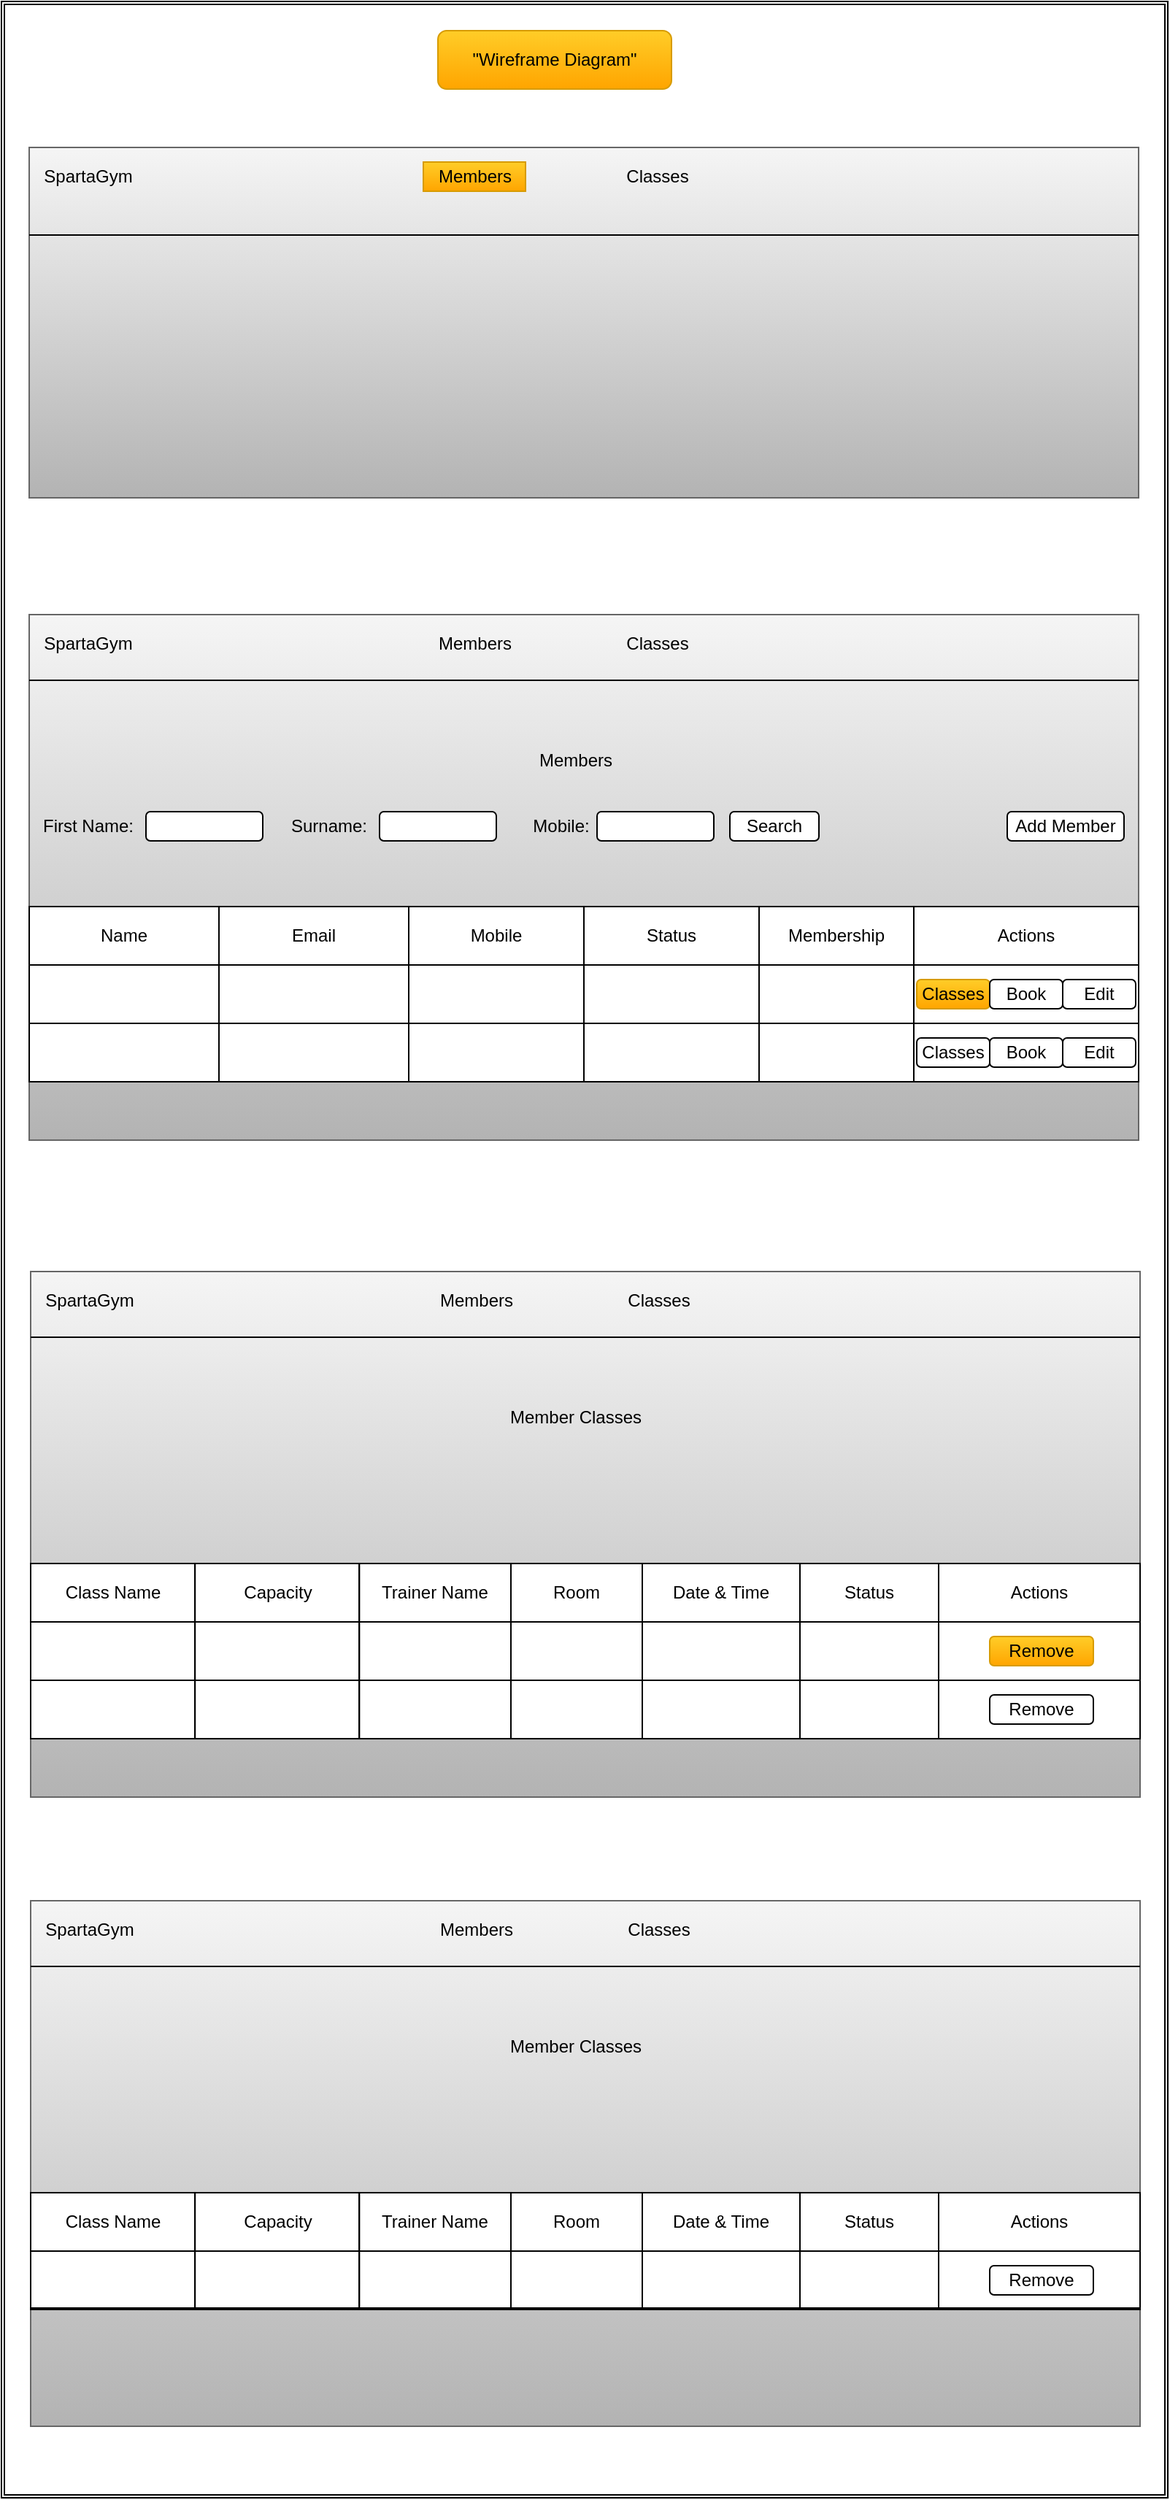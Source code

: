 <mxfile version="13.2.1" type="device"><diagram id="7oHJVeAqyQg-8L4t1i48" name="Page-1"><mxGraphModel dx="1426" dy="665" grid="1" gridSize="10" guides="1" tooltips="1" connect="1" arrows="1" fold="1" page="1" pageScale="1" pageWidth="827" pageHeight="1169" math="0" shadow="0"><root><mxCell id="0"/><mxCell id="1" parent="0"/><mxCell id="vi2hHFsgJfcftt_9Mz3Z-406" value="" style="shape=ext;double=1;rounded=0;whiteSpace=wrap;html=1;" parent="1" vertex="1"><mxGeometry x="21" y="20" width="799" height="1710" as="geometry"/></mxCell><mxCell id="vi2hHFsgJfcftt_9Mz3Z-1" value="" style="rounded=0;whiteSpace=wrap;html=1;gradientColor=#b3b3b3;fillColor=#f5f5f5;strokeColor=#666666;" parent="1" vertex="1"><mxGeometry x="40" y="120" width="760" height="240" as="geometry"/></mxCell><mxCell id="vi2hHFsgJfcftt_9Mz3Z-2" value="&quot;Wireframe Diagram&quot;" style="rounded=1;whiteSpace=wrap;html=1;gradientColor=#ffa500;fillColor=#ffcd28;strokeColor=#d79b00;" parent="1" vertex="1"><mxGeometry x="320" y="40" width="160" height="40" as="geometry"/></mxCell><mxCell id="vi2hHFsgJfcftt_9Mz3Z-3" value="" style="endArrow=none;html=1;entryX=1;entryY=0.25;entryDx=0;entryDy=0;exitX=0;exitY=0.25;exitDx=0;exitDy=0;" parent="1" source="vi2hHFsgJfcftt_9Mz3Z-1" target="vi2hHFsgJfcftt_9Mz3Z-1" edge="1"><mxGeometry width="50" height="50" relative="1" as="geometry"><mxPoint x="40" y="160" as="sourcePoint"/><mxPoint x="420" y="190" as="targetPoint"/><Array as="points"/></mxGeometry></mxCell><mxCell id="vi2hHFsgJfcftt_9Mz3Z-4" value="SpartaGym" style="text;html=1;align=center;verticalAlign=middle;resizable=0;points=[];autosize=1;" parent="1" vertex="1"><mxGeometry x="40" y="130" width="80" height="20" as="geometry"/></mxCell><mxCell id="vi2hHFsgJfcftt_9Mz3Z-7" value="Classes" style="text;html=1;align=center;verticalAlign=middle;resizable=0;points=[];autosize=1;" parent="1" vertex="1"><mxGeometry x="440" y="130" width="60" height="20" as="geometry"/></mxCell><mxCell id="vi2hHFsgJfcftt_9Mz3Z-8" value="Members" style="text;html=1;align=center;verticalAlign=middle;resizable=0;points=[];autosize=1;gradientColor=#ffa500;fillColor=#ffcd28;strokeColor=#d79b00;" parent="1" vertex="1"><mxGeometry x="310" y="130" width="70" height="20" as="geometry"/></mxCell><mxCell id="vi2hHFsgJfcftt_9Mz3Z-23" value="" style="rounded=0;whiteSpace=wrap;html=1;gradientColor=#b3b3b3;fillColor=#f5f5f5;strokeColor=#666666;" parent="1" vertex="1"><mxGeometry x="40" y="440" width="760" height="360" as="geometry"/></mxCell><mxCell id="vi2hHFsgJfcftt_9Mz3Z-24" value="" style="endArrow=none;html=1;entryX=1;entryY=0.25;entryDx=0;entryDy=0;exitX=0;exitY=0.25;exitDx=0;exitDy=0;" parent="1" edge="1"><mxGeometry width="50" height="50" relative="1" as="geometry"><mxPoint x="40" y="485" as="sourcePoint"/><mxPoint x="800" y="485" as="targetPoint"/><Array as="points"/></mxGeometry></mxCell><mxCell id="vi2hHFsgJfcftt_9Mz3Z-25" value="SpartaGym" style="text;html=1;align=center;verticalAlign=middle;resizable=0;points=[];autosize=1;" parent="1" vertex="1"><mxGeometry x="40" y="450" width="80" height="20" as="geometry"/></mxCell><mxCell id="vi2hHFsgJfcftt_9Mz3Z-26" value="Classes" style="text;html=1;align=center;verticalAlign=middle;resizable=0;points=[];autosize=1;" parent="1" vertex="1"><mxGeometry x="440" y="450" width="60" height="20" as="geometry"/></mxCell><mxCell id="vi2hHFsgJfcftt_9Mz3Z-27" value="Members" style="text;html=1;align=center;verticalAlign=middle;resizable=0;points=[];autosize=1;" parent="1" vertex="1"><mxGeometry x="310" y="450" width="70" height="20" as="geometry"/></mxCell><mxCell id="vi2hHFsgJfcftt_9Mz3Z-28" value="Members" style="text;html=1;align=center;verticalAlign=middle;resizable=0;points=[];autosize=1;" parent="1" vertex="1"><mxGeometry x="379" y="530" width="70" height="20" as="geometry"/></mxCell><mxCell id="vi2hHFsgJfcftt_9Mz3Z-29" value="First Name:" style="text;html=1;align=center;verticalAlign=middle;resizable=0;points=[];autosize=1;" parent="1" vertex="1"><mxGeometry x="40" y="575" width="80" height="20" as="geometry"/></mxCell><mxCell id="vi2hHFsgJfcftt_9Mz3Z-30" value="Surname:" style="text;html=1;align=center;verticalAlign=middle;resizable=0;points=[];autosize=1;" parent="1" vertex="1"><mxGeometry x="210" y="575" width="70" height="20" as="geometry"/></mxCell><mxCell id="vi2hHFsgJfcftt_9Mz3Z-31" value="Mobile:" style="text;html=1;align=center;verticalAlign=middle;resizable=0;points=[];autosize=1;" parent="1" vertex="1"><mxGeometry x="379" y="575" width="50" height="20" as="geometry"/></mxCell><mxCell id="vi2hHFsgJfcftt_9Mz3Z-32" value="" style="rounded=1;whiteSpace=wrap;html=1;" parent="1" vertex="1"><mxGeometry x="120" y="575" width="80" height="20" as="geometry"/></mxCell><mxCell id="vi2hHFsgJfcftt_9Mz3Z-34" value="" style="rounded=1;whiteSpace=wrap;html=1;" parent="1" vertex="1"><mxGeometry x="280" y="575" width="80" height="20" as="geometry"/></mxCell><mxCell id="vi2hHFsgJfcftt_9Mz3Z-36" value="" style="rounded=1;whiteSpace=wrap;html=1;" parent="1" vertex="1"><mxGeometry x="429" y="575" width="80" height="20" as="geometry"/></mxCell><mxCell id="vi2hHFsgJfcftt_9Mz3Z-42" value="Add Member" style="rounded=1;whiteSpace=wrap;html=1;" parent="1" vertex="1"><mxGeometry x="710" y="575" width="80" height="20" as="geometry"/></mxCell><mxCell id="vi2hHFsgJfcftt_9Mz3Z-43" value="Search" style="rounded=1;whiteSpace=wrap;html=1;" parent="1" vertex="1"><mxGeometry x="520" y="575" width="61" height="20" as="geometry"/></mxCell><mxCell id="vi2hHFsgJfcftt_9Mz3Z-46" value="" style="html=1;whiteSpace=wrap;container=1;collapsible=0;childLayout=tableLayout;" parent="1" vertex="1"><mxGeometry x="40" y="640" width="380" height="120" as="geometry"/></mxCell><mxCell id="vi2hHFsgJfcftt_9Mz3Z-47" value="" style="html=1;whiteSpace=wrap;collapsible=0;dropTarget=0;pointerEvents=0;fillColor=none;strokeColor=none;points=[[0,0.5],[1,0.5]];portConstraint=eastwest;" parent="vi2hHFsgJfcftt_9Mz3Z-46" vertex="1"><mxGeometry width="380" height="40" as="geometry"/></mxCell><mxCell id="vi2hHFsgJfcftt_9Mz3Z-48" value="Name" style="shape=partialRectangle;html=1;whiteSpace=wrap;connectable=0;fillColor=none;" parent="vi2hHFsgJfcftt_9Mz3Z-47" vertex="1"><mxGeometry width="130" height="40" as="geometry"/></mxCell><mxCell id="vi2hHFsgJfcftt_9Mz3Z-49" value="Email" style="shape=partialRectangle;html=1;whiteSpace=wrap;connectable=0;fillColor=none;" parent="vi2hHFsgJfcftt_9Mz3Z-47" vertex="1"><mxGeometry x="130" width="130" height="40" as="geometry"/></mxCell><mxCell id="vi2hHFsgJfcftt_9Mz3Z-50" value="Mobile" style="shape=partialRectangle;html=1;whiteSpace=wrap;connectable=0;fillColor=none;" parent="vi2hHFsgJfcftt_9Mz3Z-47" vertex="1"><mxGeometry x="260" width="120" height="40" as="geometry"/></mxCell><mxCell id="vi2hHFsgJfcftt_9Mz3Z-51" value="" style="html=1;whiteSpace=wrap;collapsible=0;dropTarget=0;pointerEvents=0;fillColor=none;strokeColor=none;points=[[0,0.5],[1,0.5]];portConstraint=eastwest;" parent="vi2hHFsgJfcftt_9Mz3Z-46" vertex="1"><mxGeometry y="40" width="380" height="40" as="geometry"/></mxCell><mxCell id="vi2hHFsgJfcftt_9Mz3Z-52" value="" style="shape=partialRectangle;html=1;whiteSpace=wrap;connectable=0;fillColor=none;" parent="vi2hHFsgJfcftt_9Mz3Z-51" vertex="1"><mxGeometry width="130" height="40" as="geometry"/></mxCell><mxCell id="vi2hHFsgJfcftt_9Mz3Z-53" value="" style="shape=partialRectangle;html=1;whiteSpace=wrap;connectable=0;fillColor=none;" parent="vi2hHFsgJfcftt_9Mz3Z-51" vertex="1"><mxGeometry x="130" width="130" height="40" as="geometry"/></mxCell><mxCell id="vi2hHFsgJfcftt_9Mz3Z-54" value="" style="shape=partialRectangle;html=1;whiteSpace=wrap;connectable=0;fillColor=none;" parent="vi2hHFsgJfcftt_9Mz3Z-51" vertex="1"><mxGeometry x="260" width="120" height="40" as="geometry"/></mxCell><mxCell id="vi2hHFsgJfcftt_9Mz3Z-55" value="" style="html=1;whiteSpace=wrap;collapsible=0;dropTarget=0;pointerEvents=0;fillColor=none;strokeColor=none;points=[[0,0.5],[1,0.5]];portConstraint=eastwest;" parent="vi2hHFsgJfcftt_9Mz3Z-46" vertex="1"><mxGeometry y="80" width="380" height="40" as="geometry"/></mxCell><mxCell id="vi2hHFsgJfcftt_9Mz3Z-56" value="" style="shape=partialRectangle;html=1;whiteSpace=wrap;connectable=0;fillColor=none;" parent="vi2hHFsgJfcftt_9Mz3Z-55" vertex="1"><mxGeometry width="130" height="40" as="geometry"/></mxCell><mxCell id="vi2hHFsgJfcftt_9Mz3Z-57" value="" style="shape=partialRectangle;html=1;whiteSpace=wrap;connectable=0;fillColor=none;" parent="vi2hHFsgJfcftt_9Mz3Z-55" vertex="1"><mxGeometry x="130" width="130" height="40" as="geometry"/></mxCell><mxCell id="vi2hHFsgJfcftt_9Mz3Z-58" value="" style="shape=partialRectangle;html=1;whiteSpace=wrap;connectable=0;fillColor=none;" parent="vi2hHFsgJfcftt_9Mz3Z-55" vertex="1"><mxGeometry x="260" width="120" height="40" as="geometry"/></mxCell><mxCell id="vi2hHFsgJfcftt_9Mz3Z-59" value="" style="html=1;whiteSpace=wrap;container=1;collapsible=0;childLayout=tableLayout;" parent="1" vertex="1"><mxGeometry x="420" y="640" width="380" height="120" as="geometry"/></mxCell><mxCell id="vi2hHFsgJfcftt_9Mz3Z-60" value="" style="html=1;whiteSpace=wrap;collapsible=0;dropTarget=0;pointerEvents=0;fillColor=none;strokeColor=none;points=[[0,0.5],[1,0.5]];portConstraint=eastwest;" parent="vi2hHFsgJfcftt_9Mz3Z-59" vertex="1"><mxGeometry width="380" height="40" as="geometry"/></mxCell><mxCell id="vi2hHFsgJfcftt_9Mz3Z-61" value="Status" style="shape=partialRectangle;html=1;whiteSpace=wrap;connectable=0;fillColor=none;" parent="vi2hHFsgJfcftt_9Mz3Z-60" vertex="1"><mxGeometry width="120" height="40" as="geometry"/></mxCell><mxCell id="vi2hHFsgJfcftt_9Mz3Z-62" value="Membership" style="shape=partialRectangle;html=1;whiteSpace=wrap;connectable=0;fillColor=none;" parent="vi2hHFsgJfcftt_9Mz3Z-60" vertex="1"><mxGeometry x="120" width="106" height="40" as="geometry"/></mxCell><mxCell id="vi2hHFsgJfcftt_9Mz3Z-63" value="Actions" style="shape=partialRectangle;html=1;whiteSpace=wrap;connectable=0;fillColor=none;" parent="vi2hHFsgJfcftt_9Mz3Z-60" vertex="1"><mxGeometry x="226" width="154" height="40" as="geometry"/></mxCell><mxCell id="vi2hHFsgJfcftt_9Mz3Z-64" value="" style="html=1;whiteSpace=wrap;collapsible=0;dropTarget=0;pointerEvents=0;fillColor=none;strokeColor=none;points=[[0,0.5],[1,0.5]];portConstraint=eastwest;" parent="vi2hHFsgJfcftt_9Mz3Z-59" vertex="1"><mxGeometry y="40" width="380" height="40" as="geometry"/></mxCell><mxCell id="vi2hHFsgJfcftt_9Mz3Z-65" value="" style="shape=partialRectangle;html=1;whiteSpace=wrap;connectable=0;fillColor=none;" parent="vi2hHFsgJfcftt_9Mz3Z-64" vertex="1"><mxGeometry width="120" height="40" as="geometry"/></mxCell><mxCell id="vi2hHFsgJfcftt_9Mz3Z-66" value="" style="shape=partialRectangle;html=1;whiteSpace=wrap;connectable=0;fillColor=none;" parent="vi2hHFsgJfcftt_9Mz3Z-64" vertex="1"><mxGeometry x="120" width="106" height="40" as="geometry"/></mxCell><mxCell id="vi2hHFsgJfcftt_9Mz3Z-67" value="" style="shape=partialRectangle;html=1;whiteSpace=wrap;connectable=0;fillColor=none;" parent="vi2hHFsgJfcftt_9Mz3Z-64" vertex="1"><mxGeometry x="226" width="154" height="40" as="geometry"/></mxCell><mxCell id="vi2hHFsgJfcftt_9Mz3Z-68" value="" style="html=1;whiteSpace=wrap;collapsible=0;dropTarget=0;pointerEvents=0;fillColor=none;strokeColor=none;points=[[0,0.5],[1,0.5]];portConstraint=eastwest;" parent="vi2hHFsgJfcftt_9Mz3Z-59" vertex="1"><mxGeometry y="80" width="380" height="40" as="geometry"/></mxCell><mxCell id="vi2hHFsgJfcftt_9Mz3Z-69" value="" style="shape=partialRectangle;html=1;whiteSpace=wrap;connectable=0;fillColor=none;" parent="vi2hHFsgJfcftt_9Mz3Z-68" vertex="1"><mxGeometry width="120" height="40" as="geometry"/></mxCell><mxCell id="vi2hHFsgJfcftt_9Mz3Z-70" value="" style="shape=partialRectangle;html=1;whiteSpace=wrap;connectable=0;fillColor=none;" parent="vi2hHFsgJfcftt_9Mz3Z-68" vertex="1"><mxGeometry x="120" width="106" height="40" as="geometry"/></mxCell><mxCell id="vi2hHFsgJfcftt_9Mz3Z-71" value="" style="shape=partialRectangle;html=1;whiteSpace=wrap;connectable=0;fillColor=none;" parent="vi2hHFsgJfcftt_9Mz3Z-68" vertex="1"><mxGeometry x="226" width="154" height="40" as="geometry"/></mxCell><mxCell id="vi2hHFsgJfcftt_9Mz3Z-89" value="Classes" style="rounded=1;whiteSpace=wrap;html=1;gradientColor=#ffa500;fillColor=#ffcd28;strokeColor=#d79b00;" parent="1" vertex="1"><mxGeometry x="648" y="690" width="50" height="20" as="geometry"/></mxCell><mxCell id="vi2hHFsgJfcftt_9Mz3Z-90" value="Book" style="rounded=1;whiteSpace=wrap;html=1;" parent="1" vertex="1"><mxGeometry x="698" y="690" width="50" height="20" as="geometry"/></mxCell><mxCell id="vi2hHFsgJfcftt_9Mz3Z-91" value="Edit" style="rounded=1;whiteSpace=wrap;html=1;" parent="1" vertex="1"><mxGeometry x="748" y="690" width="50" height="20" as="geometry"/></mxCell><mxCell id="vi2hHFsgJfcftt_9Mz3Z-92" value="Classes" style="rounded=1;whiteSpace=wrap;html=1;" parent="1" vertex="1"><mxGeometry x="648" y="730" width="50" height="20" as="geometry"/></mxCell><mxCell id="vi2hHFsgJfcftt_9Mz3Z-93" value="Book" style="rounded=1;whiteSpace=wrap;html=1;" parent="1" vertex="1"><mxGeometry x="698" y="730" width="50" height="20" as="geometry"/></mxCell><mxCell id="vi2hHFsgJfcftt_9Mz3Z-94" value="Edit" style="rounded=1;whiteSpace=wrap;html=1;" parent="1" vertex="1"><mxGeometry x="748" y="730" width="50" height="20" as="geometry"/></mxCell><mxCell id="vi2hHFsgJfcftt_9Mz3Z-233" value="" style="rounded=0;whiteSpace=wrap;html=1;gradientColor=#b3b3b3;fillColor=#f5f5f5;strokeColor=#666666;" parent="1" vertex="1"><mxGeometry x="41" y="890" width="760" height="360" as="geometry"/></mxCell><mxCell id="vi2hHFsgJfcftt_9Mz3Z-234" value="" style="endArrow=none;html=1;entryX=1;entryY=0.25;entryDx=0;entryDy=0;exitX=0;exitY=0.25;exitDx=0;exitDy=0;" parent="1" edge="1"><mxGeometry width="50" height="50" relative="1" as="geometry"><mxPoint x="41" y="935" as="sourcePoint"/><mxPoint x="801" y="935" as="targetPoint"/><Array as="points"/></mxGeometry></mxCell><mxCell id="vi2hHFsgJfcftt_9Mz3Z-235" value="SpartaGym" style="text;html=1;align=center;verticalAlign=middle;resizable=0;points=[];autosize=1;" parent="1" vertex="1"><mxGeometry x="41" y="900" width="80" height="20" as="geometry"/></mxCell><mxCell id="vi2hHFsgJfcftt_9Mz3Z-236" value="Classes" style="text;html=1;align=center;verticalAlign=middle;resizable=0;points=[];autosize=1;" parent="1" vertex="1"><mxGeometry x="441" y="900" width="60" height="20" as="geometry"/></mxCell><mxCell id="vi2hHFsgJfcftt_9Mz3Z-237" value="Members" style="text;html=1;align=center;verticalAlign=middle;resizable=0;points=[];autosize=1;" parent="1" vertex="1"><mxGeometry x="311" y="900" width="70" height="20" as="geometry"/></mxCell><mxCell id="vi2hHFsgJfcftt_9Mz3Z-247" value="" style="html=1;whiteSpace=wrap;container=1;collapsible=0;childLayout=tableLayout;" parent="1" vertex="1"><mxGeometry x="41" y="1090" width="419" height="120" as="geometry"/></mxCell><mxCell id="vi2hHFsgJfcftt_9Mz3Z-260" value="" style="html=1;whiteSpace=wrap;container=1;collapsible=0;childLayout=tableLayout;" parent="1" vertex="1"><mxGeometry x="460" y="1090" width="341" height="120" as="geometry"/></mxCell><mxCell id="vi2hHFsgJfcftt_9Mz3Z-261" value="" style="html=1;whiteSpace=wrap;collapsible=0;dropTarget=0;pointerEvents=0;fillColor=none;strokeColor=none;points=[[0,0.5],[1,0.5]];portConstraint=eastwest;" parent="vi2hHFsgJfcftt_9Mz3Z-260" vertex="1"><mxGeometry width="341" height="40" as="geometry"/></mxCell><mxCell id="vi2hHFsgJfcftt_9Mz3Z-262" value="Date &amp;amp; Time" style="shape=partialRectangle;html=1;whiteSpace=wrap;connectable=0;fillColor=none;" parent="vi2hHFsgJfcftt_9Mz3Z-261" vertex="1"><mxGeometry width="108" height="40" as="geometry"/></mxCell><mxCell id="vi2hHFsgJfcftt_9Mz3Z-263" value="Status" style="shape=partialRectangle;html=1;whiteSpace=wrap;connectable=0;fillColor=none;" parent="vi2hHFsgJfcftt_9Mz3Z-261" vertex="1"><mxGeometry x="108" width="95" height="40" as="geometry"/></mxCell><mxCell id="vi2hHFsgJfcftt_9Mz3Z-264" value="Actions" style="shape=partialRectangle;html=1;whiteSpace=wrap;connectable=0;fillColor=none;" parent="vi2hHFsgJfcftt_9Mz3Z-261" vertex="1"><mxGeometry x="203" width="138" height="40" as="geometry"/></mxCell><mxCell id="vi2hHFsgJfcftt_9Mz3Z-265" value="" style="html=1;whiteSpace=wrap;collapsible=0;dropTarget=0;pointerEvents=0;fillColor=none;strokeColor=none;points=[[0,0.5],[1,0.5]];portConstraint=eastwest;" parent="vi2hHFsgJfcftt_9Mz3Z-260" vertex="1"><mxGeometry y="40" width="341" height="40" as="geometry"/></mxCell><mxCell id="vi2hHFsgJfcftt_9Mz3Z-266" value="" style="shape=partialRectangle;html=1;whiteSpace=wrap;connectable=0;fillColor=none;" parent="vi2hHFsgJfcftt_9Mz3Z-265" vertex="1"><mxGeometry width="108" height="40" as="geometry"/></mxCell><mxCell id="vi2hHFsgJfcftt_9Mz3Z-267" value="" style="shape=partialRectangle;html=1;whiteSpace=wrap;connectable=0;fillColor=none;" parent="vi2hHFsgJfcftt_9Mz3Z-265" vertex="1"><mxGeometry x="108" width="95" height="40" as="geometry"/></mxCell><mxCell id="vi2hHFsgJfcftt_9Mz3Z-268" value="" style="shape=partialRectangle;html=1;whiteSpace=wrap;connectable=0;fillColor=none;" parent="vi2hHFsgJfcftt_9Mz3Z-265" vertex="1"><mxGeometry x="203" width="138" height="40" as="geometry"/></mxCell><mxCell id="vi2hHFsgJfcftt_9Mz3Z-269" value="" style="html=1;whiteSpace=wrap;collapsible=0;dropTarget=0;pointerEvents=0;fillColor=none;strokeColor=none;points=[[0,0.5],[1,0.5]];portConstraint=eastwest;" parent="vi2hHFsgJfcftt_9Mz3Z-260" vertex="1"><mxGeometry y="80" width="341" height="40" as="geometry"/></mxCell><mxCell id="vi2hHFsgJfcftt_9Mz3Z-270" value="" style="shape=partialRectangle;html=1;whiteSpace=wrap;connectable=0;fillColor=none;" parent="vi2hHFsgJfcftt_9Mz3Z-269" vertex="1"><mxGeometry width="108" height="40" as="geometry"/></mxCell><mxCell id="vi2hHFsgJfcftt_9Mz3Z-271" value="" style="shape=partialRectangle;html=1;whiteSpace=wrap;connectable=0;fillColor=none;" parent="vi2hHFsgJfcftt_9Mz3Z-269" vertex="1"><mxGeometry x="108" width="95" height="40" as="geometry"/></mxCell><mxCell id="vi2hHFsgJfcftt_9Mz3Z-272" value="" style="shape=partialRectangle;html=1;whiteSpace=wrap;connectable=0;fillColor=none;" parent="vi2hHFsgJfcftt_9Mz3Z-269" vertex="1"><mxGeometry x="203" width="138" height="40" as="geometry"/></mxCell><mxCell id="vi2hHFsgJfcftt_9Mz3Z-274" value="Remove" style="rounded=1;whiteSpace=wrap;html=1;gradientColor=#ffa500;fillColor=#ffcd28;strokeColor=#d79b00;" parent="1" vertex="1"><mxGeometry x="698" y="1140" width="71" height="20" as="geometry"/></mxCell><mxCell id="vi2hHFsgJfcftt_9Mz3Z-280" value="Member Classes" style="text;html=1;align=center;verticalAlign=middle;resizable=0;points=[];autosize=1;" parent="1" vertex="1"><mxGeometry x="359" y="980" width="110" height="20" as="geometry"/></mxCell><mxCell id="vi2hHFsgJfcftt_9Mz3Z-312" value="" style="group" parent="1" vertex="1" connectable="0"><mxGeometry x="41" y="1090" width="329" height="120" as="geometry"/></mxCell><mxCell id="vi2hHFsgJfcftt_9Mz3Z-249" value="Class Name" style="shape=partialRectangle;html=1;whiteSpace=wrap;connectable=0;fillColor=none;" parent="vi2hHFsgJfcftt_9Mz3Z-312" vertex="1"><mxGeometry width="112.553" height="40" as="geometry"/></mxCell><mxCell id="vi2hHFsgJfcftt_9Mz3Z-250" value="Capacity" style="shape=partialRectangle;html=1;whiteSpace=wrap;connectable=0;fillColor=none;" parent="vi2hHFsgJfcftt_9Mz3Z-312" vertex="1"><mxGeometry x="112.553" width="112.553" height="40" as="geometry"/></mxCell><mxCell id="vi2hHFsgJfcftt_9Mz3Z-251" value="Trainer Name" style="shape=partialRectangle;html=1;whiteSpace=wrap;connectable=0;fillColor=none;" parent="vi2hHFsgJfcftt_9Mz3Z-312" vertex="1"><mxGeometry x="225.105" width="103.895" height="40" as="geometry"/></mxCell><mxCell id="vi2hHFsgJfcftt_9Mz3Z-253" value="" style="shape=partialRectangle;html=1;whiteSpace=wrap;connectable=0;fillColor=none;" parent="vi2hHFsgJfcftt_9Mz3Z-312" vertex="1"><mxGeometry y="40" width="112.553" height="40" as="geometry"/></mxCell><mxCell id="vi2hHFsgJfcftt_9Mz3Z-254" value="" style="shape=partialRectangle;html=1;whiteSpace=wrap;connectable=0;fillColor=none;" parent="vi2hHFsgJfcftt_9Mz3Z-312" vertex="1"><mxGeometry x="112.553" y="40" width="112.553" height="40" as="geometry"/></mxCell><mxCell id="vi2hHFsgJfcftt_9Mz3Z-255" value="" style="shape=partialRectangle;html=1;whiteSpace=wrap;connectable=0;fillColor=none;" parent="vi2hHFsgJfcftt_9Mz3Z-312" vertex="1"><mxGeometry x="225.105" y="40" width="103.895" height="40" as="geometry"/></mxCell><mxCell id="vi2hHFsgJfcftt_9Mz3Z-257" value="" style="shape=partialRectangle;html=1;whiteSpace=wrap;connectable=0;fillColor=none;" parent="vi2hHFsgJfcftt_9Mz3Z-312" vertex="1"><mxGeometry y="80" width="112.553" height="40" as="geometry"/></mxCell><mxCell id="vi2hHFsgJfcftt_9Mz3Z-258" value="" style="shape=partialRectangle;html=1;whiteSpace=wrap;connectable=0;fillColor=none;" parent="vi2hHFsgJfcftt_9Mz3Z-312" vertex="1"><mxGeometry x="112.553" y="80" width="112.553" height="40" as="geometry"/></mxCell><mxCell id="vi2hHFsgJfcftt_9Mz3Z-259" value="" style="shape=partialRectangle;html=1;whiteSpace=wrap;connectable=0;fillColor=none;" parent="vi2hHFsgJfcftt_9Mz3Z-312" vertex="1"><mxGeometry x="225.105" y="80" width="103.895" height="40" as="geometry"/></mxCell><mxCell id="vi2hHFsgJfcftt_9Mz3Z-314" value="" style="group" parent="1" vertex="1" connectable="0"><mxGeometry x="370" y="1090" width="90" height="120" as="geometry"/></mxCell><mxCell id="vi2hHFsgJfcftt_9Mz3Z-309" value="Room" style="shape=partialRectangle;html=1;whiteSpace=wrap;connectable=0;fillColor=none;" parent="vi2hHFsgJfcftt_9Mz3Z-314" vertex="1"><mxGeometry width="90" height="40" as="geometry"/></mxCell><mxCell id="vi2hHFsgJfcftt_9Mz3Z-310" value="" style="shape=partialRectangle;html=1;whiteSpace=wrap;connectable=0;fillColor=none;" parent="vi2hHFsgJfcftt_9Mz3Z-314" vertex="1"><mxGeometry y="40" width="90" height="40" as="geometry"/></mxCell><mxCell id="vi2hHFsgJfcftt_9Mz3Z-311" value="" style="shape=partialRectangle;html=1;whiteSpace=wrap;connectable=0;fillColor=none;" parent="vi2hHFsgJfcftt_9Mz3Z-314" vertex="1"><mxGeometry y="80" width="90" height="40" as="geometry"/></mxCell><mxCell id="vi2hHFsgJfcftt_9Mz3Z-315" value="Remove" style="rounded=1;whiteSpace=wrap;html=1;" parent="1" vertex="1"><mxGeometry x="698" y="1180" width="71" height="20" as="geometry"/></mxCell><mxCell id="vi2hHFsgJfcftt_9Mz3Z-370" value="" style="rounded=0;whiteSpace=wrap;html=1;gradientColor=#b3b3b3;fillColor=#f5f5f5;strokeColor=#666666;" parent="1" vertex="1"><mxGeometry x="41" y="1321" width="760" height="360" as="geometry"/></mxCell><mxCell id="vi2hHFsgJfcftt_9Mz3Z-371" value="" style="endArrow=none;html=1;entryX=1;entryY=0.25;entryDx=0;entryDy=0;exitX=0;exitY=0.25;exitDx=0;exitDy=0;" parent="1" edge="1"><mxGeometry width="50" height="50" relative="1" as="geometry"><mxPoint x="41" y="1366" as="sourcePoint"/><mxPoint x="801" y="1366" as="targetPoint"/><Array as="points"/></mxGeometry></mxCell><mxCell id="vi2hHFsgJfcftt_9Mz3Z-372" value="SpartaGym" style="text;html=1;align=center;verticalAlign=middle;resizable=0;points=[];autosize=1;" parent="1" vertex="1"><mxGeometry x="41" y="1331" width="80" height="20" as="geometry"/></mxCell><mxCell id="vi2hHFsgJfcftt_9Mz3Z-373" value="Classes" style="text;html=1;align=center;verticalAlign=middle;resizable=0;points=[];autosize=1;" parent="1" vertex="1"><mxGeometry x="441" y="1331" width="60" height="20" as="geometry"/></mxCell><mxCell id="vi2hHFsgJfcftt_9Mz3Z-374" value="Members" style="text;html=1;align=center;verticalAlign=middle;resizable=0;points=[];autosize=1;" parent="1" vertex="1"><mxGeometry x="311" y="1331" width="70" height="20" as="geometry"/></mxCell><mxCell id="vi2hHFsgJfcftt_9Mz3Z-375" value="" style="html=1;whiteSpace=wrap;container=1;collapsible=0;childLayout=tableLayout;" parent="1" vertex="1"><mxGeometry x="41" y="1521" width="419" height="79" as="geometry"/></mxCell><mxCell id="vi2hHFsgJfcftt_9Mz3Z-376" value="" style="html=1;whiteSpace=wrap;container=1;collapsible=0;childLayout=tableLayout;" parent="1" vertex="1"><mxGeometry x="460" y="1521" width="341" height="79" as="geometry"/></mxCell><mxCell id="vi2hHFsgJfcftt_9Mz3Z-390" value="Member Classes" style="text;html=1;align=center;verticalAlign=middle;resizable=0;points=[];autosize=1;" parent="1" vertex="1"><mxGeometry x="359" y="1411" width="110" height="20" as="geometry"/></mxCell><mxCell id="vi2hHFsgJfcftt_9Mz3Z-405" value="Remove" style="rounded=1;whiteSpace=wrap;html=1;" parent="1" vertex="1"><mxGeometry x="698" y="1571" width="71" height="20" as="geometry"/></mxCell><mxCell id="vi2hHFsgJfcftt_9Mz3Z-377" value="" style="html=1;whiteSpace=wrap;collapsible=0;dropTarget=0;pointerEvents=0;fillColor=none;strokeColor=none;points=[[0,0.5],[1,0.5]];portConstraint=eastwest;" parent="1" vertex="1"><mxGeometry x="460" y="1521" width="341" height="40" as="geometry"/></mxCell><mxCell id="vi2hHFsgJfcftt_9Mz3Z-378" value="Date &amp;amp; Time" style="shape=partialRectangle;html=1;whiteSpace=wrap;connectable=0;fillColor=none;" parent="vi2hHFsgJfcftt_9Mz3Z-377" vertex="1"><mxGeometry width="108" height="40" as="geometry"/></mxCell><mxCell id="vi2hHFsgJfcftt_9Mz3Z-379" value="Status" style="shape=partialRectangle;html=1;whiteSpace=wrap;connectable=0;fillColor=none;" parent="vi2hHFsgJfcftt_9Mz3Z-377" vertex="1"><mxGeometry x="108" width="95" height="40" as="geometry"/></mxCell><mxCell id="vi2hHFsgJfcftt_9Mz3Z-380" value="Actions" style="shape=partialRectangle;html=1;whiteSpace=wrap;connectable=0;fillColor=none;" parent="vi2hHFsgJfcftt_9Mz3Z-377" vertex="1"><mxGeometry x="203" width="138" height="40" as="geometry"/></mxCell><mxCell id="vi2hHFsgJfcftt_9Mz3Z-385" value="" style="html=1;whiteSpace=wrap;collapsible=0;dropTarget=0;pointerEvents=0;fillColor=none;strokeColor=none;points=[[0,0.5],[1,0.5]];portConstraint=eastwest;" parent="1" vertex="1"><mxGeometry x="460" y="1561" width="341" height="40" as="geometry"/></mxCell><mxCell id="vi2hHFsgJfcftt_9Mz3Z-386" value="" style="shape=partialRectangle;html=1;whiteSpace=wrap;connectable=0;fillColor=none;" parent="vi2hHFsgJfcftt_9Mz3Z-385" vertex="1"><mxGeometry width="108" height="40" as="geometry"/></mxCell><mxCell id="vi2hHFsgJfcftt_9Mz3Z-387" value="" style="shape=partialRectangle;html=1;whiteSpace=wrap;connectable=0;fillColor=none;" parent="vi2hHFsgJfcftt_9Mz3Z-385" vertex="1"><mxGeometry x="108" width="95" height="40" as="geometry"/></mxCell><mxCell id="vi2hHFsgJfcftt_9Mz3Z-388" value="" style="shape=partialRectangle;html=1;whiteSpace=wrap;connectable=0;fillColor=none;" parent="vi2hHFsgJfcftt_9Mz3Z-385" vertex="1"><mxGeometry x="203" width="138" height="40" as="geometry"/></mxCell><mxCell id="vi2hHFsgJfcftt_9Mz3Z-392" value="Class Name" style="shape=partialRectangle;html=1;whiteSpace=wrap;connectable=0;fillColor=none;" parent="1" vertex="1"><mxGeometry x="41" y="1521" width="112.553" height="40" as="geometry"/></mxCell><mxCell id="vi2hHFsgJfcftt_9Mz3Z-393" value="Capacity" style="shape=partialRectangle;html=1;whiteSpace=wrap;connectable=0;fillColor=none;" parent="1" vertex="1"><mxGeometry x="153.553" y="1521" width="112.553" height="40" as="geometry"/></mxCell><mxCell id="vi2hHFsgJfcftt_9Mz3Z-394" value="Trainer Name" style="shape=partialRectangle;html=1;whiteSpace=wrap;connectable=0;fillColor=none;" parent="1" vertex="1"><mxGeometry x="266.105" y="1521" width="103.895" height="40" as="geometry"/></mxCell><mxCell id="vi2hHFsgJfcftt_9Mz3Z-398" value="" style="shape=partialRectangle;html=1;whiteSpace=wrap;connectable=0;fillColor=none;" parent="1" vertex="1"><mxGeometry x="41" y="1561" width="112.553" height="40" as="geometry"/></mxCell><mxCell id="vi2hHFsgJfcftt_9Mz3Z-399" value="" style="shape=partialRectangle;html=1;whiteSpace=wrap;connectable=0;fillColor=none;" parent="1" vertex="1"><mxGeometry x="153.553" y="1561" width="112.553" height="40" as="geometry"/></mxCell><mxCell id="vi2hHFsgJfcftt_9Mz3Z-400" value="" style="shape=partialRectangle;html=1;whiteSpace=wrap;connectable=0;fillColor=none;" parent="1" vertex="1"><mxGeometry x="266.105" y="1561" width="103.895" height="40" as="geometry"/></mxCell><mxCell id="vi2hHFsgJfcftt_9Mz3Z-402" value="Room" style="shape=partialRectangle;html=1;whiteSpace=wrap;connectable=0;fillColor=none;" parent="1" vertex="1"><mxGeometry x="370" y="1521" width="90" height="40" as="geometry"/></mxCell><mxCell id="vi2hHFsgJfcftt_9Mz3Z-404" value="" style="shape=partialRectangle;html=1;whiteSpace=wrap;connectable=0;fillColor=none;" parent="1" vertex="1"><mxGeometry x="370" y="1561" width="90" height="40" as="geometry"/></mxCell></root></mxGraphModel></diagram></mxfile>
